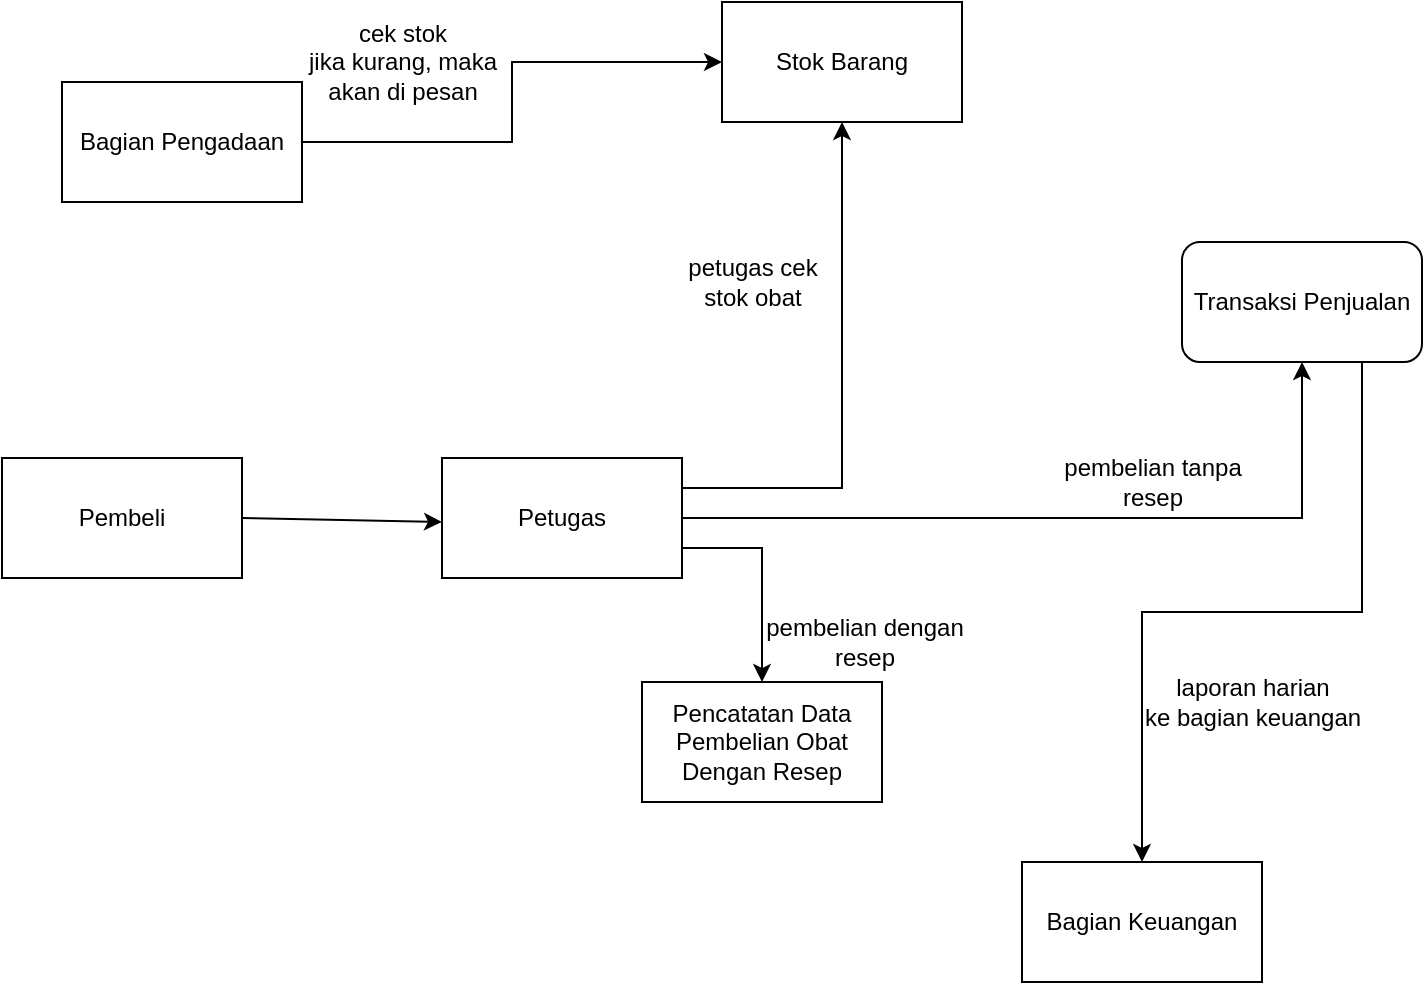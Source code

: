 <mxfile version="20.5.3" type="github"><diagram id="6GYHz48xQ4XLvnN86CHH" name="Halaman-1"><mxGraphModel dx="1038" dy="539" grid="1" gridSize="10" guides="1" tooltips="1" connect="1" arrows="1" fold="1" page="1" pageScale="1" pageWidth="827" pageHeight="1169" math="0" shadow="0"><root><mxCell id="0"/><mxCell id="1" parent="0"/><mxCell id="MxItDvOAy7j1nEab56Fo-25" style="edgeStyle=orthogonalEdgeStyle;rounded=0;orthogonalLoop=1;jettySize=auto;html=1;exitX=0.75;exitY=1;exitDx=0;exitDy=0;entryX=0.5;entryY=0;entryDx=0;entryDy=0;" edge="1" parent="1" source="MxItDvOAy7j1nEab56Fo-1" target="MxItDvOAy7j1nEab56Fo-5"><mxGeometry relative="1" as="geometry"/></mxCell><mxCell id="MxItDvOAy7j1nEab56Fo-1" value="Transaksi Penjualan" style="rounded=1;whiteSpace=wrap;html=1;" vertex="1" parent="1"><mxGeometry x="690" y="180" width="120" height="60" as="geometry"/></mxCell><mxCell id="MxItDvOAy7j1nEab56Fo-2" value="Pembeli" style="rounded=0;whiteSpace=wrap;html=1;" vertex="1" parent="1"><mxGeometry x="100" y="288" width="120" height="60" as="geometry"/></mxCell><mxCell id="MxItDvOAy7j1nEab56Fo-29" style="edgeStyle=orthogonalEdgeStyle;rounded=0;orthogonalLoop=1;jettySize=auto;html=1;entryX=0;entryY=0.5;entryDx=0;entryDy=0;" edge="1" parent="1" source="MxItDvOAy7j1nEab56Fo-3" target="MxItDvOAy7j1nEab56Fo-4"><mxGeometry relative="1" as="geometry"/></mxCell><mxCell id="MxItDvOAy7j1nEab56Fo-3" value="Bagian Pengadaan" style="rounded=0;whiteSpace=wrap;html=1;" vertex="1" parent="1"><mxGeometry x="130" y="100" width="120" height="60" as="geometry"/></mxCell><mxCell id="MxItDvOAy7j1nEab56Fo-4" value="Stok Barang" style="rounded=0;whiteSpace=wrap;html=1;" vertex="1" parent="1"><mxGeometry x="460" y="60" width="120" height="60" as="geometry"/></mxCell><mxCell id="MxItDvOAy7j1nEab56Fo-5" value="Bagian Keuangan" style="rounded=0;whiteSpace=wrap;html=1;" vertex="1" parent="1"><mxGeometry x="610" y="490" width="120" height="60" as="geometry"/></mxCell><mxCell id="MxItDvOAy7j1nEab56Fo-7" value="" style="endArrow=classic;html=1;rounded=0;exitX=1;exitY=0.5;exitDx=0;exitDy=0;" edge="1" parent="1" source="MxItDvOAy7j1nEab56Fo-2"><mxGeometry width="50" height="50" relative="1" as="geometry"><mxPoint x="390" y="348" as="sourcePoint"/><mxPoint x="320" y="320" as="targetPoint"/></mxGeometry></mxCell><mxCell id="MxItDvOAy7j1nEab56Fo-8" value="pembelian tanpa&lt;br&gt;resep" style="text;html=1;align=center;verticalAlign=middle;resizable=0;points=[];autosize=1;strokeColor=none;fillColor=none;" vertex="1" parent="1"><mxGeometry x="620" y="280" width="110" height="40" as="geometry"/></mxCell><mxCell id="MxItDvOAy7j1nEab56Fo-16" style="edgeStyle=orthogonalEdgeStyle;rounded=0;orthogonalLoop=1;jettySize=auto;html=1;exitX=1;exitY=0.5;exitDx=0;exitDy=0;entryX=0.5;entryY=1;entryDx=0;entryDy=0;" edge="1" parent="1" source="MxItDvOAy7j1nEab56Fo-9" target="MxItDvOAy7j1nEab56Fo-1"><mxGeometry relative="1" as="geometry"/></mxCell><mxCell id="MxItDvOAy7j1nEab56Fo-18" style="edgeStyle=orthogonalEdgeStyle;rounded=0;orthogonalLoop=1;jettySize=auto;html=1;exitX=1;exitY=0.75;exitDx=0;exitDy=0;entryX=0.5;entryY=0;entryDx=0;entryDy=0;" edge="1" parent="1" source="MxItDvOAy7j1nEab56Fo-9" target="MxItDvOAy7j1nEab56Fo-17"><mxGeometry relative="1" as="geometry"/></mxCell><mxCell id="MxItDvOAy7j1nEab56Fo-21" style="edgeStyle=orthogonalEdgeStyle;rounded=0;orthogonalLoop=1;jettySize=auto;html=1;exitX=1;exitY=0.25;exitDx=0;exitDy=0;entryX=0.5;entryY=1;entryDx=0;entryDy=0;" edge="1" parent="1" source="MxItDvOAy7j1nEab56Fo-9" target="MxItDvOAy7j1nEab56Fo-4"><mxGeometry relative="1" as="geometry"/></mxCell><mxCell id="MxItDvOAy7j1nEab56Fo-9" value="Petugas" style="rounded=0;whiteSpace=wrap;html=1;" vertex="1" parent="1"><mxGeometry x="320" y="288" width="120" height="60" as="geometry"/></mxCell><mxCell id="MxItDvOAy7j1nEab56Fo-17" value="Pencatatan Data Pembelian Obat Dengan Resep" style="rounded=0;whiteSpace=wrap;html=1;" vertex="1" parent="1"><mxGeometry x="420" y="400" width="120" height="60" as="geometry"/></mxCell><mxCell id="MxItDvOAy7j1nEab56Fo-22" value="petugas cek&lt;br&gt;stok obat" style="text;html=1;align=center;verticalAlign=middle;resizable=0;points=[];autosize=1;strokeColor=none;fillColor=none;" vertex="1" parent="1"><mxGeometry x="430" y="180" width="90" height="40" as="geometry"/></mxCell><mxCell id="MxItDvOAy7j1nEab56Fo-24" value="pembelian dengan&lt;br&gt;resep" style="text;html=1;align=center;verticalAlign=middle;resizable=0;points=[];autosize=1;strokeColor=none;fillColor=none;" vertex="1" parent="1"><mxGeometry x="471" y="360" width="120" height="40" as="geometry"/></mxCell><mxCell id="MxItDvOAy7j1nEab56Fo-30" value="laporan harian&lt;br&gt;ke bagian keuangan" style="text;html=1;align=center;verticalAlign=middle;resizable=0;points=[];autosize=1;strokeColor=none;fillColor=none;" vertex="1" parent="1"><mxGeometry x="660" y="390" width="130" height="40" as="geometry"/></mxCell><mxCell id="MxItDvOAy7j1nEab56Fo-31" value="cek stok&lt;br&gt;jika kurang, maka&lt;br&gt;akan di pesan" style="text;html=1;align=center;verticalAlign=middle;resizable=0;points=[];autosize=1;strokeColor=none;fillColor=none;" vertex="1" parent="1"><mxGeometry x="240" y="60" width="120" height="60" as="geometry"/></mxCell></root></mxGraphModel></diagram></mxfile>